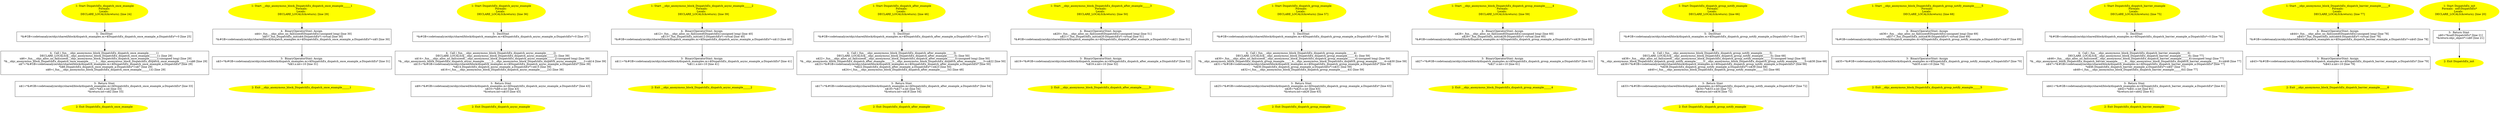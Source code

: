 /* @generated */
digraph iCFG {
"dispatch_once_example#DispatchEx#class.d3456446b1a2d5355c1767887cc8b62c_1" [label="1: Start DispatchEx_dispatch_once_example\nFormals: \nLocals:  \n   DECLARE_LOCALS(&return); [line 24]\n " color=yellow style=filled]
	

	 "dispatch_once_example#DispatchEx#class.d3456446b1a2d5355c1767887cc8b62c_1" -> "dispatch_once_example#DispatchEx#class.d3456446b1a2d5355c1767887cc8b62c_5" ;
"dispatch_once_example#DispatchEx#class.d3456446b1a2d5355c1767887cc8b62c_2" [label="2: Exit DispatchEx_dispatch_once_example \n  " color=yellow style=filled]
	

"dispatch_once_example#DispatchEx#class.d3456446b1a2d5355c1767887cc8b62c_3" [label="3:  Return Stmt \n   n$1=*&#GB<codetoanalyze/objc/shared/block/dispatch_examples.m>$DispatchEx_dispatch_once_example_a:DispatchEx* [line 33]\n  n$2=*n$1.x:int [line 33]\n  *&return:int=n$2 [line 33]\n " shape="box"]
	

	 "dispatch_once_example#DispatchEx#class.d3456446b1a2d5355c1767887cc8b62c_3" -> "dispatch_once_example#DispatchEx#class.d3456446b1a2d5355c1767887cc8b62c_2" ;
"dispatch_once_example#DispatchEx#class.d3456446b1a2d5355c1767887cc8b62c_4" [label="4:  Call (_fun___objc_anonymous_block_DispatchEx_dispatch_once_example______1) \n   DECLARE_LOCALS(&__objc_anonymous_block_DispatchEx_dispatch_once_example______1); [line 29]\n  n$6=_fun___objc_alloc_no_fail(sizeof(__objc_anonymous_block_DispatchEx_dispatch_once_example______1):unsigned long) [line 29]\n  *&__objc_anonymous_block_DispatchEx_dispatch_once_example______1:__objc_anonymous_block_DispatchEx_dispatch_once_example______1=n$6 [line 29]\n  n$7=*&#GB<codetoanalyze/objc/shared/block/dispatch_examples.m>$DispatchEx_dispatch_once_example_a:DispatchEx* [line 29]\n  *n$6.DispatchEx_dispatch_once_example_a:DispatchEx*=n$7 [line 29]\n  n$8=(_fun___objc_anonymous_block_DispatchEx_dispatch_once_example______1)() [line 29]\n " shape="box"]
	

	 "dispatch_once_example#DispatchEx#class.d3456446b1a2d5355c1767887cc8b62c_4" -> "dispatch_once_example#DispatchEx#class.d3456446b1a2d5355c1767887cc8b62c_3" ;
"dispatch_once_example#DispatchEx#class.d3456446b1a2d5355c1767887cc8b62c_5" [label="5:  DeclStmt \n   *&#GB<codetoanalyze/objc/shared/block/dispatch_examples.m>$DispatchEx_dispatch_once_example_a:DispatchEx*=0 [line 25]\n " shape="box"]
	

	 "dispatch_once_example#DispatchEx#class.d3456446b1a2d5355c1767887cc8b62c_5" -> "dispatch_once_example#DispatchEx#class.d3456446b1a2d5355c1767887cc8b62c_4" ;
"__objc_anonymous_block_DispatchEx_dispatch_once_example______1.158d97f9901ded6a43590bdae67c9275_1" [label="1: Start __objc_anonymous_block_DispatchEx_dispatch_once_example______1\nFormals: \nLocals:  \n   DECLARE_LOCALS(&return); [line 29]\n " color=yellow style=filled]
	

	 "__objc_anonymous_block_DispatchEx_dispatch_once_example______1.158d97f9901ded6a43590bdae67c9275_1" -> "__objc_anonymous_block_DispatchEx_dispatch_once_example______1.158d97f9901ded6a43590bdae67c9275_4" ;
"__objc_anonymous_block_DispatchEx_dispatch_once_example______1.158d97f9901ded6a43590bdae67c9275_2" [label="2: Exit __objc_anonymous_block_DispatchEx_dispatch_once_example______1 \n  " color=yellow style=filled]
	

"__objc_anonymous_block_DispatchEx_dispatch_once_example______1.158d97f9901ded6a43590bdae67c9275_3" [label="3:  BinaryOperatorStmt: Assign \n   n$3=*&#GB<codetoanalyze/objc/shared/block/dispatch_examples.m>$DispatchEx_dispatch_once_example_a:DispatchEx* [line 31]\n  *n$3.x:int=10 [line 31]\n " shape="box"]
	

	 "__objc_anonymous_block_DispatchEx_dispatch_once_example______1.158d97f9901ded6a43590bdae67c9275_3" -> "__objc_anonymous_block_DispatchEx_dispatch_once_example______1.158d97f9901ded6a43590bdae67c9275_2" ;
"__objc_anonymous_block_DispatchEx_dispatch_once_example______1.158d97f9901ded6a43590bdae67c9275_4" [label="4:  BinaryOperatorStmt: Assign \n   n$4=_fun___objc_alloc_no_fail(sizeof(DispatchEx):unsigned long) [line 30]\n  n$5=_fun_DispatchEx_init(n$4:DispatchEx*) virtual [line 30]\n  *&#GB<codetoanalyze/objc/shared/block/dispatch_examples.m>$DispatchEx_dispatch_once_example_a:DispatchEx*=n$5 [line 30]\n " shape="box"]
	

	 "__objc_anonymous_block_DispatchEx_dispatch_once_example______1.158d97f9901ded6a43590bdae67c9275_4" -> "__objc_anonymous_block_DispatchEx_dispatch_once_example______1.158d97f9901ded6a43590bdae67c9275_3" ;
"dispatch_async_example#DispatchEx#class.5c5d7347be2a9654ad7e32514189fe54_1" [label="1: Start DispatchEx_dispatch_async_example\nFormals: \nLocals:  \n   DECLARE_LOCALS(&return); [line 36]\n " color=yellow style=filled]
	

	 "dispatch_async_example#DispatchEx#class.5c5d7347be2a9654ad7e32514189fe54_1" -> "dispatch_async_example#DispatchEx#class.5c5d7347be2a9654ad7e32514189fe54_5" ;
"dispatch_async_example#DispatchEx#class.5c5d7347be2a9654ad7e32514189fe54_2" [label="2: Exit DispatchEx_dispatch_async_example \n  " color=yellow style=filled]
	

"dispatch_async_example#DispatchEx#class.5c5d7347be2a9654ad7e32514189fe54_3" [label="3:  Return Stmt \n   n$9=*&#GB<codetoanalyze/objc/shared/block/dispatch_examples.m>$DispatchEx_dispatch_async_example_a:DispatchEx* [line 43]\n  n$10=*n$9.x:int [line 43]\n  *&return:int=n$10 [line 43]\n " shape="box"]
	

	 "dispatch_async_example#DispatchEx#class.5c5d7347be2a9654ad7e32514189fe54_3" -> "dispatch_async_example#DispatchEx#class.5c5d7347be2a9654ad7e32514189fe54_2" ;
"dispatch_async_example#DispatchEx#class.5c5d7347be2a9654ad7e32514189fe54_4" [label="4:  Call (_fun___objc_anonymous_block_DispatchEx_dispatch_async_example______2) \n   DECLARE_LOCALS(&__objc_anonymous_block_DispatchEx_dispatch_async_example______2); [line 39]\n  n$14=_fun___objc_alloc_no_fail(sizeof(__objc_anonymous_block_DispatchEx_dispatch_async_example______2):unsigned long) [line 39]\n  *&__objc_anonymous_block_DispatchEx_dispatch_async_example______2:__objc_anonymous_block_DispatchEx_dispatch_async_example______2=n$14 [line 39]\n  n$15=*&#GB<codetoanalyze/objc/shared/block/dispatch_examples.m>$DispatchEx_dispatch_async_example_a:DispatchEx* [line 39]\n  *n$14.DispatchEx_dispatch_async_example_a:DispatchEx*=n$15 [line 39]\n  n$16=(_fun___objc_anonymous_block_DispatchEx_dispatch_async_example______2)() [line 38]\n " shape="box"]
	

	 "dispatch_async_example#DispatchEx#class.5c5d7347be2a9654ad7e32514189fe54_4" -> "dispatch_async_example#DispatchEx#class.5c5d7347be2a9654ad7e32514189fe54_3" ;
"dispatch_async_example#DispatchEx#class.5c5d7347be2a9654ad7e32514189fe54_5" [label="5:  DeclStmt \n   *&#GB<codetoanalyze/objc/shared/block/dispatch_examples.m>$DispatchEx_dispatch_async_example_a:DispatchEx*=0 [line 37]\n " shape="box"]
	

	 "dispatch_async_example#DispatchEx#class.5c5d7347be2a9654ad7e32514189fe54_5" -> "dispatch_async_example#DispatchEx#class.5c5d7347be2a9654ad7e32514189fe54_4" ;
"__objc_anonymous_block_DispatchEx_dispatch_async_example______2.188fa4ba6cec1621d948ea1747df2c34_1" [label="1: Start __objc_anonymous_block_DispatchEx_dispatch_async_example______2\nFormals: \nLocals:  \n   DECLARE_LOCALS(&return); [line 39]\n " color=yellow style=filled]
	

	 "__objc_anonymous_block_DispatchEx_dispatch_async_example______2.188fa4ba6cec1621d948ea1747df2c34_1" -> "__objc_anonymous_block_DispatchEx_dispatch_async_example______2.188fa4ba6cec1621d948ea1747df2c34_4" ;
"__objc_anonymous_block_DispatchEx_dispatch_async_example______2.188fa4ba6cec1621d948ea1747df2c34_2" [label="2: Exit __objc_anonymous_block_DispatchEx_dispatch_async_example______2 \n  " color=yellow style=filled]
	

"__objc_anonymous_block_DispatchEx_dispatch_async_example______2.188fa4ba6cec1621d948ea1747df2c34_3" [label="3:  BinaryOperatorStmt: Assign \n   n$11=*&#GB<codetoanalyze/objc/shared/block/dispatch_examples.m>$DispatchEx_dispatch_async_example_a:DispatchEx* [line 41]\n  *n$11.x:int=10 [line 41]\n " shape="box"]
	

	 "__objc_anonymous_block_DispatchEx_dispatch_async_example______2.188fa4ba6cec1621d948ea1747df2c34_3" -> "__objc_anonymous_block_DispatchEx_dispatch_async_example______2.188fa4ba6cec1621d948ea1747df2c34_2" ;
"__objc_anonymous_block_DispatchEx_dispatch_async_example______2.188fa4ba6cec1621d948ea1747df2c34_4" [label="4:  BinaryOperatorStmt: Assign \n   n$12=_fun___objc_alloc_no_fail(sizeof(DispatchEx):unsigned long) [line 40]\n  n$13=_fun_DispatchEx_init(n$12:DispatchEx*) virtual [line 40]\n  *&#GB<codetoanalyze/objc/shared/block/dispatch_examples.m>$DispatchEx_dispatch_async_example_a:DispatchEx*=n$13 [line 40]\n " shape="box"]
	

	 "__objc_anonymous_block_DispatchEx_dispatch_async_example______2.188fa4ba6cec1621d948ea1747df2c34_4" -> "__objc_anonymous_block_DispatchEx_dispatch_async_example______2.188fa4ba6cec1621d948ea1747df2c34_3" ;
"dispatch_after_example#DispatchEx#class.1d25856bd99eb1ef683c8f65ff46d05d_1" [label="1: Start DispatchEx_dispatch_after_example\nFormals: \nLocals:  \n   DECLARE_LOCALS(&return); [line 46]\n " color=yellow style=filled]
	

	 "dispatch_after_example#DispatchEx#class.1d25856bd99eb1ef683c8f65ff46d05d_1" -> "dispatch_after_example#DispatchEx#class.1d25856bd99eb1ef683c8f65ff46d05d_5" ;
"dispatch_after_example#DispatchEx#class.1d25856bd99eb1ef683c8f65ff46d05d_2" [label="2: Exit DispatchEx_dispatch_after_example \n  " color=yellow style=filled]
	

"dispatch_after_example#DispatchEx#class.1d25856bd99eb1ef683c8f65ff46d05d_3" [label="3:  Return Stmt \n   n$17=*&#GB<codetoanalyze/objc/shared/block/dispatch_examples.m>$DispatchEx_dispatch_after_example_a:DispatchEx* [line 54]\n  n$18=*n$17.x:int [line 54]\n  *&return:int=n$18 [line 54]\n " shape="box"]
	

	 "dispatch_after_example#DispatchEx#class.1d25856bd99eb1ef683c8f65ff46d05d_3" -> "dispatch_after_example#DispatchEx#class.1d25856bd99eb1ef683c8f65ff46d05d_2" ;
"dispatch_after_example#DispatchEx#class.1d25856bd99eb1ef683c8f65ff46d05d_4" [label="4:  Call (_fun___objc_anonymous_block_DispatchEx_dispatch_after_example______3) \n   DECLARE_LOCALS(&__objc_anonymous_block_DispatchEx_dispatch_after_example______3); [line 50]\n  n$22=_fun___objc_alloc_no_fail(sizeof(__objc_anonymous_block_DispatchEx_dispatch_after_example______3):unsigned long) [line 50]\n  *&__objc_anonymous_block_DispatchEx_dispatch_after_example______3:__objc_anonymous_block_DispatchEx_dispatch_after_example______3=n$22 [line 50]\n  n$23=*&#GB<codetoanalyze/objc/shared/block/dispatch_examples.m>$DispatchEx_dispatch_after_example_a:DispatchEx* [line 50]\n  *n$22.DispatchEx_dispatch_after_example_a:DispatchEx*=n$23 [line 50]\n  n$24=(_fun___objc_anonymous_block_DispatchEx_dispatch_after_example______3)() [line 48]\n " shape="box"]
	

	 "dispatch_after_example#DispatchEx#class.1d25856bd99eb1ef683c8f65ff46d05d_4" -> "dispatch_after_example#DispatchEx#class.1d25856bd99eb1ef683c8f65ff46d05d_3" ;
"dispatch_after_example#DispatchEx#class.1d25856bd99eb1ef683c8f65ff46d05d_5" [label="5:  DeclStmt \n   *&#GB<codetoanalyze/objc/shared/block/dispatch_examples.m>$DispatchEx_dispatch_after_example_a:DispatchEx*=0 [line 47]\n " shape="box"]
	

	 "dispatch_after_example#DispatchEx#class.1d25856bd99eb1ef683c8f65ff46d05d_5" -> "dispatch_after_example#DispatchEx#class.1d25856bd99eb1ef683c8f65ff46d05d_4" ;
"__objc_anonymous_block_DispatchEx_dispatch_after_example______3.2346df1c3bc37dee82860aa53ebe3ece_1" [label="1: Start __objc_anonymous_block_DispatchEx_dispatch_after_example______3\nFormals: \nLocals:  \n   DECLARE_LOCALS(&return); [line 50]\n " color=yellow style=filled]
	

	 "__objc_anonymous_block_DispatchEx_dispatch_after_example______3.2346df1c3bc37dee82860aa53ebe3ece_1" -> "__objc_anonymous_block_DispatchEx_dispatch_after_example______3.2346df1c3bc37dee82860aa53ebe3ece_4" ;
"__objc_anonymous_block_DispatchEx_dispatch_after_example______3.2346df1c3bc37dee82860aa53ebe3ece_2" [label="2: Exit __objc_anonymous_block_DispatchEx_dispatch_after_example______3 \n  " color=yellow style=filled]
	

"__objc_anonymous_block_DispatchEx_dispatch_after_example______3.2346df1c3bc37dee82860aa53ebe3ece_3" [label="3:  BinaryOperatorStmt: Assign \n   n$19=*&#GB<codetoanalyze/objc/shared/block/dispatch_examples.m>$DispatchEx_dispatch_after_example_a:DispatchEx* [line 52]\n  *n$19.x:int=10 [line 52]\n " shape="box"]
	

	 "__objc_anonymous_block_DispatchEx_dispatch_after_example______3.2346df1c3bc37dee82860aa53ebe3ece_3" -> "__objc_anonymous_block_DispatchEx_dispatch_after_example______3.2346df1c3bc37dee82860aa53ebe3ece_2" ;
"__objc_anonymous_block_DispatchEx_dispatch_after_example______3.2346df1c3bc37dee82860aa53ebe3ece_4" [label="4:  BinaryOperatorStmt: Assign \n   n$20=_fun___objc_alloc_no_fail(sizeof(DispatchEx):unsigned long) [line 51]\n  n$21=_fun_DispatchEx_init(n$20:DispatchEx*) virtual [line 51]\n  *&#GB<codetoanalyze/objc/shared/block/dispatch_examples.m>$DispatchEx_dispatch_after_example_a:DispatchEx*=n$21 [line 51]\n " shape="box"]
	

	 "__objc_anonymous_block_DispatchEx_dispatch_after_example______3.2346df1c3bc37dee82860aa53ebe3ece_4" -> "__objc_anonymous_block_DispatchEx_dispatch_after_example______3.2346df1c3bc37dee82860aa53ebe3ece_3" ;
"dispatch_group_example#DispatchEx#class.f420a75c58eda6d3f0e5e05fadabfc18_1" [label="1: Start DispatchEx_dispatch_group_example\nFormals: \nLocals:  \n   DECLARE_LOCALS(&return); [line 57]\n " color=yellow style=filled]
	

	 "dispatch_group_example#DispatchEx#class.f420a75c58eda6d3f0e5e05fadabfc18_1" -> "dispatch_group_example#DispatchEx#class.f420a75c58eda6d3f0e5e05fadabfc18_5" ;
"dispatch_group_example#DispatchEx#class.f420a75c58eda6d3f0e5e05fadabfc18_2" [label="2: Exit DispatchEx_dispatch_group_example \n  " color=yellow style=filled]
	

"dispatch_group_example#DispatchEx#class.f420a75c58eda6d3f0e5e05fadabfc18_3" [label="3:  Return Stmt \n   n$25=*&#GB<codetoanalyze/objc/shared/block/dispatch_examples.m>$DispatchEx_dispatch_group_example_a:DispatchEx* [line 63]\n  n$26=*n$25.x:int [line 63]\n  *&return:int=n$26 [line 63]\n " shape="box"]
	

	 "dispatch_group_example#DispatchEx#class.f420a75c58eda6d3f0e5e05fadabfc18_3" -> "dispatch_group_example#DispatchEx#class.f420a75c58eda6d3f0e5e05fadabfc18_2" ;
"dispatch_group_example#DispatchEx#class.f420a75c58eda6d3f0e5e05fadabfc18_4" [label="4:  Call (_fun___objc_anonymous_block_DispatchEx_dispatch_group_example______4) \n   DECLARE_LOCALS(&__objc_anonymous_block_DispatchEx_dispatch_group_example______4); [line 59]\n  n$30=_fun___objc_alloc_no_fail(sizeof(__objc_anonymous_block_DispatchEx_dispatch_group_example______4):unsigned long) [line 59]\n  *&__objc_anonymous_block_DispatchEx_dispatch_group_example______4:__objc_anonymous_block_DispatchEx_dispatch_group_example______4=n$30 [line 59]\n  n$31=*&#GB<codetoanalyze/objc/shared/block/dispatch_examples.m>$DispatchEx_dispatch_group_example_a:DispatchEx* [line 59]\n  *n$30.DispatchEx_dispatch_group_example_a:DispatchEx*=n$31 [line 59]\n  n$32=(_fun___objc_anonymous_block_DispatchEx_dispatch_group_example______4)() [line 59]\n " shape="box"]
	

	 "dispatch_group_example#DispatchEx#class.f420a75c58eda6d3f0e5e05fadabfc18_4" -> "dispatch_group_example#DispatchEx#class.f420a75c58eda6d3f0e5e05fadabfc18_3" ;
"dispatch_group_example#DispatchEx#class.f420a75c58eda6d3f0e5e05fadabfc18_5" [label="5:  DeclStmt \n   *&#GB<codetoanalyze/objc/shared/block/dispatch_examples.m>$DispatchEx_dispatch_group_example_a:DispatchEx*=0 [line 58]\n " shape="box"]
	

	 "dispatch_group_example#DispatchEx#class.f420a75c58eda6d3f0e5e05fadabfc18_5" -> "dispatch_group_example#DispatchEx#class.f420a75c58eda6d3f0e5e05fadabfc18_4" ;
"__objc_anonymous_block_DispatchEx_dispatch_group_example______4.4458b8e68269255e8dd6690cdc49ab76_1" [label="1: Start __objc_anonymous_block_DispatchEx_dispatch_group_example______4\nFormals: \nLocals:  \n   DECLARE_LOCALS(&return); [line 59]\n " color=yellow style=filled]
	

	 "__objc_anonymous_block_DispatchEx_dispatch_group_example______4.4458b8e68269255e8dd6690cdc49ab76_1" -> "__objc_anonymous_block_DispatchEx_dispatch_group_example______4.4458b8e68269255e8dd6690cdc49ab76_4" ;
"__objc_anonymous_block_DispatchEx_dispatch_group_example______4.4458b8e68269255e8dd6690cdc49ab76_2" [label="2: Exit __objc_anonymous_block_DispatchEx_dispatch_group_example______4 \n  " color=yellow style=filled]
	

"__objc_anonymous_block_DispatchEx_dispatch_group_example______4.4458b8e68269255e8dd6690cdc49ab76_3" [label="3:  BinaryOperatorStmt: Assign \n   n$27=*&#GB<codetoanalyze/objc/shared/block/dispatch_examples.m>$DispatchEx_dispatch_group_example_a:DispatchEx* [line 61]\n  *n$27.x:int=10 [line 61]\n " shape="box"]
	

	 "__objc_anonymous_block_DispatchEx_dispatch_group_example______4.4458b8e68269255e8dd6690cdc49ab76_3" -> "__objc_anonymous_block_DispatchEx_dispatch_group_example______4.4458b8e68269255e8dd6690cdc49ab76_2" ;
"__objc_anonymous_block_DispatchEx_dispatch_group_example______4.4458b8e68269255e8dd6690cdc49ab76_4" [label="4:  BinaryOperatorStmt: Assign \n   n$28=_fun___objc_alloc_no_fail(sizeof(DispatchEx):unsigned long) [line 60]\n  n$29=_fun_DispatchEx_init(n$28:DispatchEx*) virtual [line 60]\n  *&#GB<codetoanalyze/objc/shared/block/dispatch_examples.m>$DispatchEx_dispatch_group_example_a:DispatchEx*=n$29 [line 60]\n " shape="box"]
	

	 "__objc_anonymous_block_DispatchEx_dispatch_group_example______4.4458b8e68269255e8dd6690cdc49ab76_4" -> "__objc_anonymous_block_DispatchEx_dispatch_group_example______4.4458b8e68269255e8dd6690cdc49ab76_3" ;
"dispatch_group_notify_example#DispatchEx#class.f5cf54b07621c319cf7ead3b217760ed_1" [label="1: Start DispatchEx_dispatch_group_notify_example\nFormals: \nLocals:  \n   DECLARE_LOCALS(&return); [line 66]\n " color=yellow style=filled]
	

	 "dispatch_group_notify_example#DispatchEx#class.f5cf54b07621c319cf7ead3b217760ed_1" -> "dispatch_group_notify_example#DispatchEx#class.f5cf54b07621c319cf7ead3b217760ed_5" ;
"dispatch_group_notify_example#DispatchEx#class.f5cf54b07621c319cf7ead3b217760ed_2" [label="2: Exit DispatchEx_dispatch_group_notify_example \n  " color=yellow style=filled]
	

"dispatch_group_notify_example#DispatchEx#class.f5cf54b07621c319cf7ead3b217760ed_3" [label="3:  Return Stmt \n   n$33=*&#GB<codetoanalyze/objc/shared/block/dispatch_examples.m>$DispatchEx_dispatch_group_notify_example_a:DispatchEx* [line 72]\n  n$34=*n$33.x:int [line 72]\n  *&return:int=n$34 [line 72]\n " shape="box"]
	

	 "dispatch_group_notify_example#DispatchEx#class.f5cf54b07621c319cf7ead3b217760ed_3" -> "dispatch_group_notify_example#DispatchEx#class.f5cf54b07621c319cf7ead3b217760ed_2" ;
"dispatch_group_notify_example#DispatchEx#class.f5cf54b07621c319cf7ead3b217760ed_4" [label="4:  Call (_fun___objc_anonymous_block_DispatchEx_dispatch_group_notify_example______5) \n   DECLARE_LOCALS(&__objc_anonymous_block_DispatchEx_dispatch_group_notify_example______5); [line 68]\n  n$38=_fun___objc_alloc_no_fail(sizeof(__objc_anonymous_block_DispatchEx_dispatch_group_notify_example______5):unsigned long) [line 68]\n  *&__objc_anonymous_block_DispatchEx_dispatch_group_notify_example______5:__objc_anonymous_block_DispatchEx_dispatch_group_notify_example______5=n$38 [line 68]\n  n$39=*&#GB<codetoanalyze/objc/shared/block/dispatch_examples.m>$DispatchEx_dispatch_group_notify_example_a:DispatchEx* [line 68]\n  *n$38.DispatchEx_dispatch_group_notify_example_a:DispatchEx*=n$39 [line 68]\n  n$40=(_fun___objc_anonymous_block_DispatchEx_dispatch_group_notify_example______5)() [line 68]\n " shape="box"]
	

	 "dispatch_group_notify_example#DispatchEx#class.f5cf54b07621c319cf7ead3b217760ed_4" -> "dispatch_group_notify_example#DispatchEx#class.f5cf54b07621c319cf7ead3b217760ed_3" ;
"dispatch_group_notify_example#DispatchEx#class.f5cf54b07621c319cf7ead3b217760ed_5" [label="5:  DeclStmt \n   *&#GB<codetoanalyze/objc/shared/block/dispatch_examples.m>$DispatchEx_dispatch_group_notify_example_a:DispatchEx*=0 [line 67]\n " shape="box"]
	

	 "dispatch_group_notify_example#DispatchEx#class.f5cf54b07621c319cf7ead3b217760ed_5" -> "dispatch_group_notify_example#DispatchEx#class.f5cf54b07621c319cf7ead3b217760ed_4" ;
"__objc_anonymous_block_DispatchEx_dispatch_group_notify_example______5.7a26e229a9d9a9dcb5d0d430f7cacd00_1" [label="1: Start __objc_anonymous_block_DispatchEx_dispatch_group_notify_example______5\nFormals: \nLocals:  \n   DECLARE_LOCALS(&return); [line 68]\n " color=yellow style=filled]
	

	 "__objc_anonymous_block_DispatchEx_dispatch_group_notify_example______5.7a26e229a9d9a9dcb5d0d430f7cacd00_1" -> "__objc_anonymous_block_DispatchEx_dispatch_group_notify_example______5.7a26e229a9d9a9dcb5d0d430f7cacd00_4" ;
"__objc_anonymous_block_DispatchEx_dispatch_group_notify_example______5.7a26e229a9d9a9dcb5d0d430f7cacd00_2" [label="2: Exit __objc_anonymous_block_DispatchEx_dispatch_group_notify_example______5 \n  " color=yellow style=filled]
	

"__objc_anonymous_block_DispatchEx_dispatch_group_notify_example______5.7a26e229a9d9a9dcb5d0d430f7cacd00_3" [label="3:  BinaryOperatorStmt: Assign \n   n$35=*&#GB<codetoanalyze/objc/shared/block/dispatch_examples.m>$DispatchEx_dispatch_group_notify_example_a:DispatchEx* [line 70]\n  *n$35.x:int=10 [line 70]\n " shape="box"]
	

	 "__objc_anonymous_block_DispatchEx_dispatch_group_notify_example______5.7a26e229a9d9a9dcb5d0d430f7cacd00_3" -> "__objc_anonymous_block_DispatchEx_dispatch_group_notify_example______5.7a26e229a9d9a9dcb5d0d430f7cacd00_2" ;
"__objc_anonymous_block_DispatchEx_dispatch_group_notify_example______5.7a26e229a9d9a9dcb5d0d430f7cacd00_4" [label="4:  BinaryOperatorStmt: Assign \n   n$36=_fun___objc_alloc_no_fail(sizeof(DispatchEx):unsigned long) [line 69]\n  n$37=_fun_DispatchEx_init(n$36:DispatchEx*) virtual [line 69]\n  *&#GB<codetoanalyze/objc/shared/block/dispatch_examples.m>$DispatchEx_dispatch_group_notify_example_a:DispatchEx*=n$37 [line 69]\n " shape="box"]
	

	 "__objc_anonymous_block_DispatchEx_dispatch_group_notify_example______5.7a26e229a9d9a9dcb5d0d430f7cacd00_4" -> "__objc_anonymous_block_DispatchEx_dispatch_group_notify_example______5.7a26e229a9d9a9dcb5d0d430f7cacd00_3" ;
"dispatch_barrier_example#DispatchEx#class.a541a40f2f04e29019c58e563f7544d8_1" [label="1: Start DispatchEx_dispatch_barrier_example\nFormals: \nLocals:  \n   DECLARE_LOCALS(&return); [line 75]\n " color=yellow style=filled]
	

	 "dispatch_barrier_example#DispatchEx#class.a541a40f2f04e29019c58e563f7544d8_1" -> "dispatch_barrier_example#DispatchEx#class.a541a40f2f04e29019c58e563f7544d8_5" ;
"dispatch_barrier_example#DispatchEx#class.a541a40f2f04e29019c58e563f7544d8_2" [label="2: Exit DispatchEx_dispatch_barrier_example \n  " color=yellow style=filled]
	

"dispatch_barrier_example#DispatchEx#class.a541a40f2f04e29019c58e563f7544d8_3" [label="3:  Return Stmt \n   n$41=*&#GB<codetoanalyze/objc/shared/block/dispatch_examples.m>$DispatchEx_dispatch_barrier_example_a:DispatchEx* [line 81]\n  n$42=*n$41.x:int [line 81]\n  *&return:int=n$42 [line 81]\n " shape="box"]
	

	 "dispatch_barrier_example#DispatchEx#class.a541a40f2f04e29019c58e563f7544d8_3" -> "dispatch_barrier_example#DispatchEx#class.a541a40f2f04e29019c58e563f7544d8_2" ;
"dispatch_barrier_example#DispatchEx#class.a541a40f2f04e29019c58e563f7544d8_4" [label="4:  Call (_fun___objc_anonymous_block_DispatchEx_dispatch_barrier_example______6) \n   DECLARE_LOCALS(&__objc_anonymous_block_DispatchEx_dispatch_barrier_example______6); [line 77]\n  n$46=_fun___objc_alloc_no_fail(sizeof(__objc_anonymous_block_DispatchEx_dispatch_barrier_example______6):unsigned long) [line 77]\n  *&__objc_anonymous_block_DispatchEx_dispatch_barrier_example______6:__objc_anonymous_block_DispatchEx_dispatch_barrier_example______6=n$46 [line 77]\n  n$47=*&#GB<codetoanalyze/objc/shared/block/dispatch_examples.m>$DispatchEx_dispatch_barrier_example_a:DispatchEx* [line 77]\n  *n$46.DispatchEx_dispatch_barrier_example_a:DispatchEx*=n$47 [line 77]\n  n$48=(_fun___objc_anonymous_block_DispatchEx_dispatch_barrier_example______6)() [line 77]\n " shape="box"]
	

	 "dispatch_barrier_example#DispatchEx#class.a541a40f2f04e29019c58e563f7544d8_4" -> "dispatch_barrier_example#DispatchEx#class.a541a40f2f04e29019c58e563f7544d8_3" ;
"dispatch_barrier_example#DispatchEx#class.a541a40f2f04e29019c58e563f7544d8_5" [label="5:  DeclStmt \n   *&#GB<codetoanalyze/objc/shared/block/dispatch_examples.m>$DispatchEx_dispatch_barrier_example_a:DispatchEx*=0 [line 76]\n " shape="box"]
	

	 "dispatch_barrier_example#DispatchEx#class.a541a40f2f04e29019c58e563f7544d8_5" -> "dispatch_barrier_example#DispatchEx#class.a541a40f2f04e29019c58e563f7544d8_4" ;
"__objc_anonymous_block_DispatchEx_dispatch_barrier_example______6.f3e27d4badebf4adf9313b39c9688c30_1" [label="1: Start __objc_anonymous_block_DispatchEx_dispatch_barrier_example______6\nFormals: \nLocals:  \n   DECLARE_LOCALS(&return); [line 77]\n " color=yellow style=filled]
	

	 "__objc_anonymous_block_DispatchEx_dispatch_barrier_example______6.f3e27d4badebf4adf9313b39c9688c30_1" -> "__objc_anonymous_block_DispatchEx_dispatch_barrier_example______6.f3e27d4badebf4adf9313b39c9688c30_4" ;
"__objc_anonymous_block_DispatchEx_dispatch_barrier_example______6.f3e27d4badebf4adf9313b39c9688c30_2" [label="2: Exit __objc_anonymous_block_DispatchEx_dispatch_barrier_example______6 \n  " color=yellow style=filled]
	

"__objc_anonymous_block_DispatchEx_dispatch_barrier_example______6.f3e27d4badebf4adf9313b39c9688c30_3" [label="3:  BinaryOperatorStmt: Assign \n   n$43=*&#GB<codetoanalyze/objc/shared/block/dispatch_examples.m>$DispatchEx_dispatch_barrier_example_a:DispatchEx* [line 79]\n  *n$43.x:int=10 [line 79]\n " shape="box"]
	

	 "__objc_anonymous_block_DispatchEx_dispatch_barrier_example______6.f3e27d4badebf4adf9313b39c9688c30_3" -> "__objc_anonymous_block_DispatchEx_dispatch_barrier_example______6.f3e27d4badebf4adf9313b39c9688c30_2" ;
"__objc_anonymous_block_DispatchEx_dispatch_barrier_example______6.f3e27d4badebf4adf9313b39c9688c30_4" [label="4:  BinaryOperatorStmt: Assign \n   n$44=_fun___objc_alloc_no_fail(sizeof(DispatchEx):unsigned long) [line 78]\n  n$45=_fun_DispatchEx_init(n$44:DispatchEx*) virtual [line 78]\n  *&#GB<codetoanalyze/objc/shared/block/dispatch_examples.m>$DispatchEx_dispatch_barrier_example_a:DispatchEx*=n$45 [line 78]\n " shape="box"]
	

	 "__objc_anonymous_block_DispatchEx_dispatch_barrier_example______6.f3e27d4badebf4adf9313b39c9688c30_4" -> "__objc_anonymous_block_DispatchEx_dispatch_barrier_example______6.f3e27d4badebf4adf9313b39c9688c30_3" ;
"init#DispatchEx#instance.04117ac30ba5664de2d577c4aa97d118_1" [label="1: Start DispatchEx_init\nFormals:  self:DispatchEx*\nLocals:  \n   DECLARE_LOCALS(&return); [line 20]\n " color=yellow style=filled]
	

	 "init#DispatchEx#instance.04117ac30ba5664de2d577c4aa97d118_1" -> "init#DispatchEx#instance.04117ac30ba5664de2d577c4aa97d118_3" ;
"init#DispatchEx#instance.04117ac30ba5664de2d577c4aa97d118_2" [label="2: Exit DispatchEx_init \n  " color=yellow style=filled]
	

"init#DispatchEx#instance.04117ac30ba5664de2d577c4aa97d118_3" [label="3:  Return Stmt \n   n$0=*&self:DispatchEx* [line 21]\n  *&return:objc_object*=n$0 [line 21]\n " shape="box"]
	

	 "init#DispatchEx#instance.04117ac30ba5664de2d577c4aa97d118_3" -> "init#DispatchEx#instance.04117ac30ba5664de2d577c4aa97d118_2" ;
}
